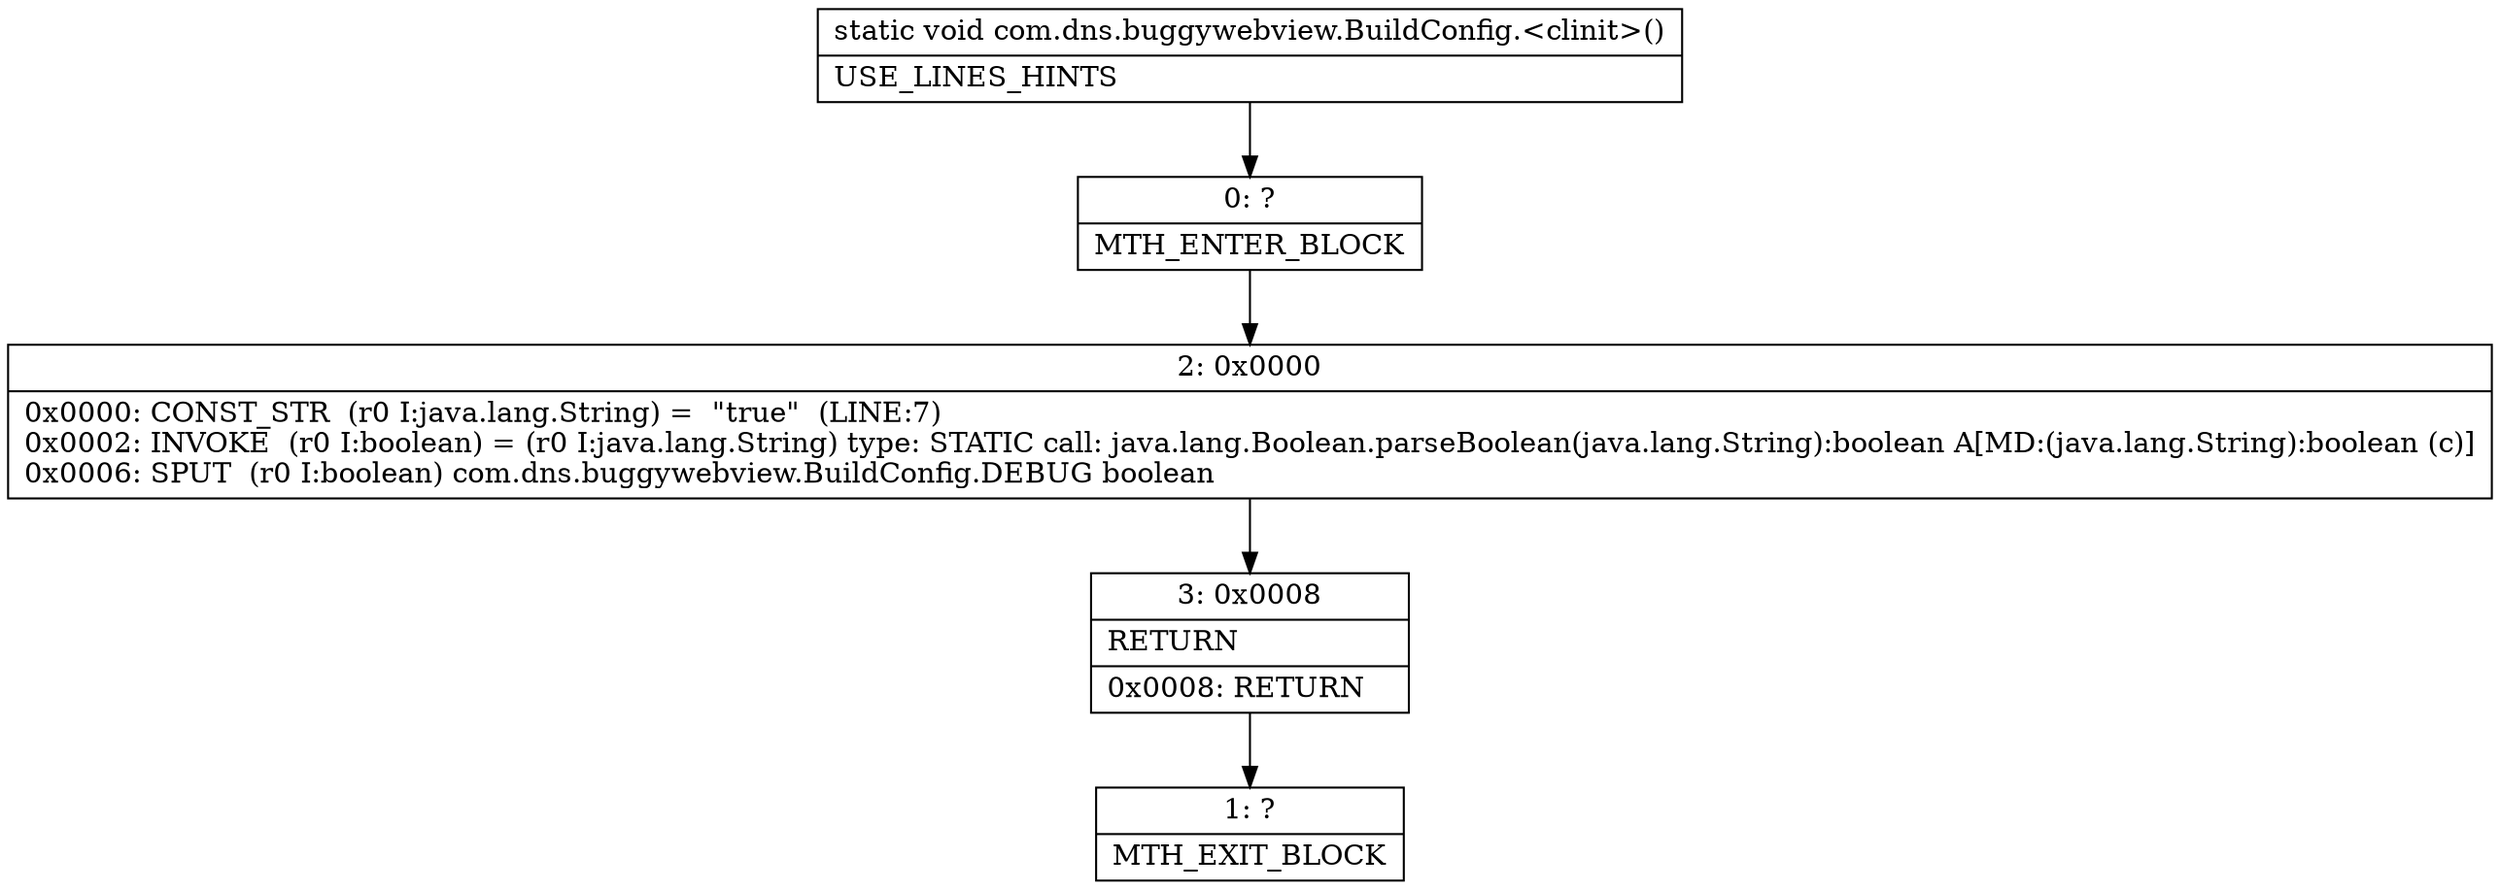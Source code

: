 digraph "CFG forcom.dns.buggywebview.BuildConfig.\<clinit\>()V" {
Node_0 [shape=record,label="{0\:\ ?|MTH_ENTER_BLOCK\l}"];
Node_2 [shape=record,label="{2\:\ 0x0000|0x0000: CONST_STR  (r0 I:java.lang.String) =  \"true\"  (LINE:7)\l0x0002: INVOKE  (r0 I:boolean) = (r0 I:java.lang.String) type: STATIC call: java.lang.Boolean.parseBoolean(java.lang.String):boolean A[MD:(java.lang.String):boolean (c)]\l0x0006: SPUT  (r0 I:boolean) com.dns.buggywebview.BuildConfig.DEBUG boolean \l}"];
Node_3 [shape=record,label="{3\:\ 0x0008|RETURN\l|0x0008: RETURN   \l}"];
Node_1 [shape=record,label="{1\:\ ?|MTH_EXIT_BLOCK\l}"];
MethodNode[shape=record,label="{static void com.dns.buggywebview.BuildConfig.\<clinit\>()  | USE_LINES_HINTS\l}"];
MethodNode -> Node_0;Node_0 -> Node_2;
Node_2 -> Node_3;
Node_3 -> Node_1;
}

